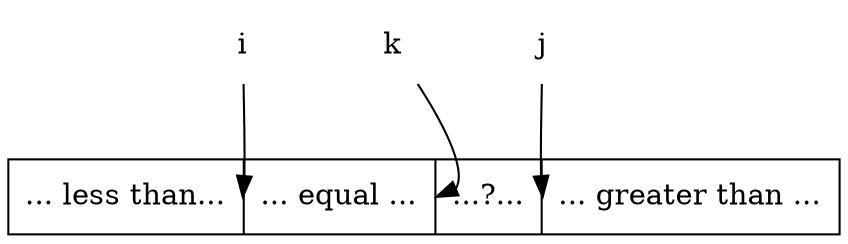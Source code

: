 digraph G{
	node[shape=record]
        lst[label=" <l> ... less than... | <eq>... equal ... | ...?... | <r> ... greater than ... "];
        i[shape=plaintext];
        k[shape=plaintext];
        j[shape=plaintext];
        i->lst:l:e;
        k->lst:eq:e;
        j->lst:r:w;
	{rank=same i->k->j[style=invis]}
}
